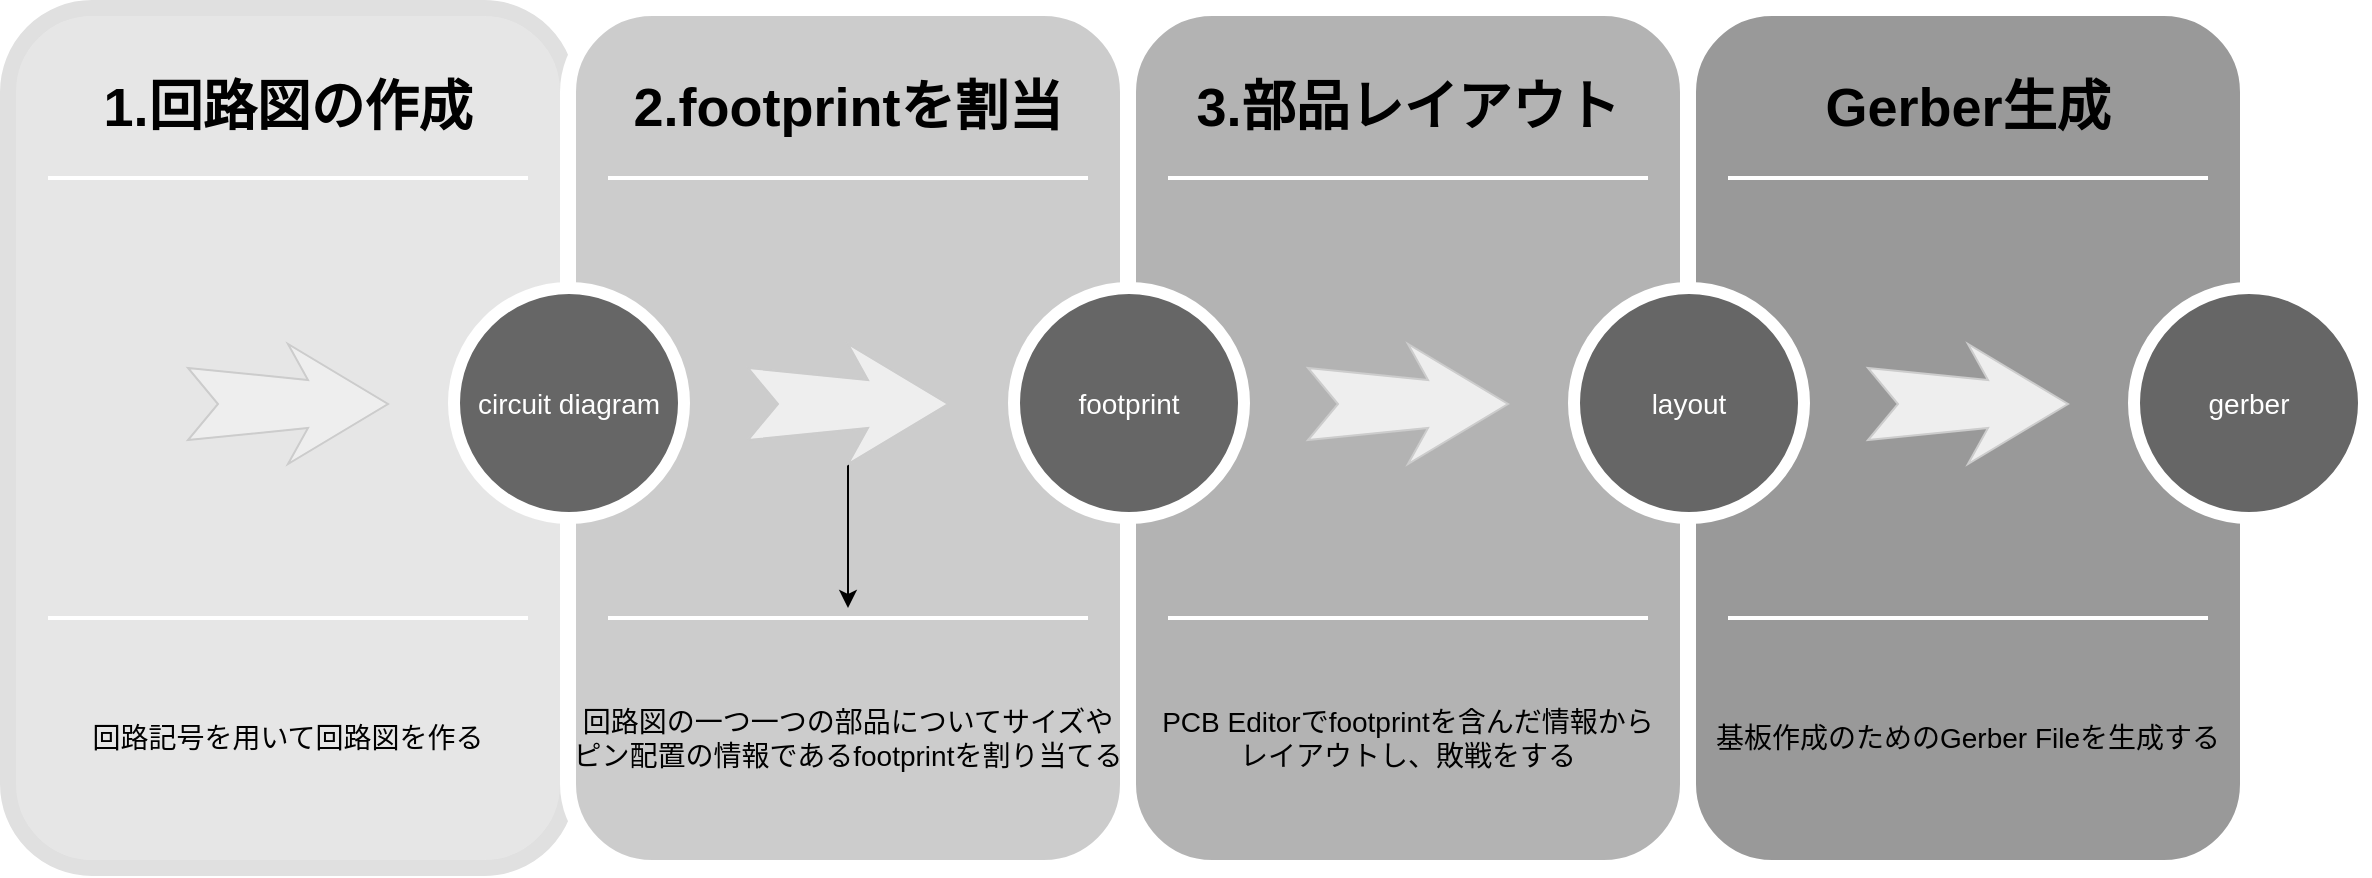 <mxfile version="20.8.16" type="device"><diagram name="Page-1" id="12e1b939-464a-85fe-373e-61e167be1490"><mxGraphModel dx="1221" dy="946" grid="1" gridSize="10" guides="1" tooltips="1" connect="1" arrows="1" fold="1" page="1" pageScale="1.5" pageWidth="1169" pageHeight="826" background="none" math="0" shadow="0"><root><mxCell id="0"/><mxCell id="1" parent="0"/><mxCell id="60da8b9f42644d3a-2" value="" style="whiteSpace=wrap;html=1;rounded=1;shadow=0;strokeWidth=8;fontSize=20;align=center;fillColor=#E6E6E6;strokeColor=#E0E0E0;" parent="1" vertex="1"><mxGeometry x="20" y="20" width="280" height="430" as="geometry"/></mxCell><mxCell id="60da8b9f42644d3a-3" value="&lt;font color=&quot;#000000&quot;&gt;1.回路図の作成&lt;/font&gt;" style="text;html=1;strokeColor=none;fillColor=none;align=center;verticalAlign=middle;whiteSpace=wrap;rounded=0;shadow=0;fontSize=27;fontColor=#FFFFFF;fontStyle=1" parent="1" vertex="1"><mxGeometry x="20" y="40" width="280" height="60" as="geometry"/></mxCell><mxCell id="60da8b9f42644d3a-4" value="回路記号を用いて回路図を作る" style="text;html=1;strokeColor=none;fillColor=none;align=center;verticalAlign=middle;whiteSpace=wrap;rounded=0;shadow=0;fontSize=14;fontColor=#000000;" parent="1" vertex="1"><mxGeometry x="20" y="340" width="280" height="90" as="geometry"/></mxCell><mxCell id="60da8b9f42644d3a-6" value="" style="line;strokeWidth=2;html=1;rounded=0;shadow=0;fontSize=27;align=center;fillColor=none;strokeColor=#FFFFFF;" parent="1" vertex="1"><mxGeometry x="40" y="100" width="240" height="10" as="geometry"/></mxCell><mxCell id="60da8b9f42644d3a-7" value="" style="line;strokeWidth=2;html=1;rounded=0;shadow=0;fontSize=27;align=center;fillColor=none;strokeColor=#FFFFFF;" parent="1" vertex="1"><mxGeometry x="40" y="320" width="240" height="10" as="geometry"/></mxCell><mxCell id="60da8b9f42644d3a-9" value="" style="html=1;shadow=0;dashed=0;align=center;verticalAlign=middle;shape=mxgraph.arrows2.stylisedArrow;dy=0.6;dx=40;notch=15;feather=0.4;rounded=0;strokeWidth=1;fontSize=27;fillColor=#eeeeee;strokeColor=#CCCCCC;" parent="1" vertex="1"><mxGeometry x="110" y="188" width="100" height="60" as="geometry"/></mxCell><mxCell id="60da8b9f42644d3a-17" value="" style="whiteSpace=wrap;html=1;rounded=1;shadow=0;strokeWidth=8;fontSize=20;align=center;fillColor=#CCCCCC;strokeColor=#FFFFFF;" parent="1" vertex="1"><mxGeometry x="300" y="20" width="280" height="430" as="geometry"/></mxCell><mxCell id="60da8b9f42644d3a-18" value="2.footprintを割当" style="text;html=1;strokeColor=none;fillColor=none;align=center;verticalAlign=middle;whiteSpace=wrap;rounded=0;shadow=0;fontSize=27;fontColor=#000000;fontStyle=1" parent="1" vertex="1"><mxGeometry x="300" y="40" width="280" height="60" as="geometry"/></mxCell><mxCell id="60da8b9f42644d3a-19" value="回路図の一つ一つの部品についてサイズやピン配置の情報であるfootprintを割り当てる" style="text;html=1;strokeColor=none;fillColor=none;align=center;verticalAlign=middle;whiteSpace=wrap;rounded=0;shadow=0;fontSize=14;fontColor=#000000;" parent="1" vertex="1"><mxGeometry x="300" y="340" width="280" height="90" as="geometry"/></mxCell><mxCell id="60da8b9f42644d3a-20" value="" style="line;strokeWidth=2;html=1;rounded=0;shadow=0;fontSize=27;align=center;fillColor=none;strokeColor=#FFFFFF;" parent="1" vertex="1"><mxGeometry x="320" y="100" width="240" height="10" as="geometry"/></mxCell><mxCell id="60da8b9f42644d3a-21" value="" style="line;strokeWidth=2;html=1;rounded=0;shadow=0;fontSize=27;align=center;fillColor=none;strokeColor=#FFFFFF;" parent="1" vertex="1"><mxGeometry x="320" y="320" width="240" height="10" as="geometry"/></mxCell><mxCell id="60da8b9f42644d3a-22" value="circuit diagram" style="ellipse;whiteSpace=wrap;html=1;rounded=0;shadow=0;strokeWidth=6;fontSize=14;align=center;fillColor=#666666;strokeColor=#FFFFFF;fontColor=#FFFFFF;" parent="1" vertex="1"><mxGeometry x="243" y="160" width="115" height="115" as="geometry"/></mxCell><mxCell id="8tzzLPFznyatfT_ZAQBf-1" value="" style="edgeStyle=orthogonalEdgeStyle;rounded=0;orthogonalLoop=1;jettySize=auto;html=1;" edge="1" parent="1" source="60da8b9f42644d3a-23" target="60da8b9f42644d3a-21"><mxGeometry relative="1" as="geometry"/></mxCell><mxCell id="60da8b9f42644d3a-23" value="" style="html=1;shadow=0;dashed=0;align=center;verticalAlign=middle;shape=mxgraph.arrows2.stylisedArrow;dy=0.6;dx=40;notch=15;feather=0.4;rounded=0;strokeWidth=1;fontSize=27;fillColor=#eeeeee;strokeColor=#CCCCCC;" parent="1" vertex="1"><mxGeometry x="390" y="188" width="100" height="60" as="geometry"/></mxCell><mxCell id="60da8b9f42644d3a-24" value="" style="whiteSpace=wrap;html=1;rounded=1;shadow=0;strokeWidth=8;fontSize=20;align=center;fillColor=#B3B3B3;strokeColor=#FFFFFF;" parent="1" vertex="1"><mxGeometry x="580" y="20" width="280" height="430" as="geometry"/></mxCell><mxCell id="60da8b9f42644d3a-25" value="3.部品レイアウト" style="text;html=1;strokeColor=none;fillColor=none;align=center;verticalAlign=middle;whiteSpace=wrap;rounded=0;shadow=0;fontSize=27;fontColor=#000000;fontStyle=1" parent="1" vertex="1"><mxGeometry x="580" y="40" width="280" height="60" as="geometry"/></mxCell><mxCell id="60da8b9f42644d3a-26" value="PCB Editorでfootprintを含んだ情報から&lt;br&gt;レイアウトし、敗戦をする" style="text;html=1;strokeColor=none;fillColor=none;align=center;verticalAlign=middle;whiteSpace=wrap;rounded=0;shadow=0;fontSize=14;fontColor=#000000;" parent="1" vertex="1"><mxGeometry x="580" y="340" width="280" height="90" as="geometry"/></mxCell><mxCell id="60da8b9f42644d3a-27" value="" style="line;strokeWidth=2;html=1;rounded=0;shadow=0;fontSize=27;align=center;fillColor=none;strokeColor=#FFFFFF;" parent="1" vertex="1"><mxGeometry x="600" y="100" width="240" height="10" as="geometry"/></mxCell><mxCell id="60da8b9f42644d3a-28" value="" style="line;strokeWidth=2;html=1;rounded=0;shadow=0;fontSize=27;align=center;fillColor=none;strokeColor=#FFFFFF;" parent="1" vertex="1"><mxGeometry x="600" y="320" width="240" height="10" as="geometry"/></mxCell><mxCell id="60da8b9f42644d3a-29" value="footprint" style="ellipse;whiteSpace=wrap;html=1;rounded=0;shadow=0;strokeWidth=6;fontSize=14;align=center;fillColor=#666666;strokeColor=#FFFFFF;fontColor=#FFFFFF;" parent="1" vertex="1"><mxGeometry x="523" y="160" width="115" height="115" as="geometry"/></mxCell><mxCell id="60da8b9f42644d3a-30" value="" style="html=1;shadow=0;dashed=0;align=center;verticalAlign=middle;shape=mxgraph.arrows2.stylisedArrow;dy=0.6;dx=40;notch=15;feather=0.4;rounded=0;strokeWidth=1;fontSize=27;fillColor=#eeeeee;strokeColor=#CCCCCC;" parent="1" vertex="1"><mxGeometry x="670" y="188" width="100" height="60" as="geometry"/></mxCell><mxCell id="60da8b9f42644d3a-31" value="" style="whiteSpace=wrap;html=1;rounded=1;shadow=0;strokeWidth=8;fontSize=20;align=center;fillColor=#999999;strokeColor=#FFFFFF;" parent="1" vertex="1"><mxGeometry x="860" y="20" width="280" height="430" as="geometry"/></mxCell><mxCell id="60da8b9f42644d3a-32" value="Gerber生成" style="text;html=1;strokeColor=none;fillColor=none;align=center;verticalAlign=middle;whiteSpace=wrap;rounded=0;shadow=0;fontSize=27;fontColor=#000000;fontStyle=1" parent="1" vertex="1"><mxGeometry x="860" y="40" width="280" height="60" as="geometry"/></mxCell><mxCell id="60da8b9f42644d3a-33" value="基板作成のためのGerber Fileを生成する" style="text;html=1;strokeColor=none;fillColor=none;align=center;verticalAlign=middle;whiteSpace=wrap;rounded=0;shadow=0;fontSize=14;fontColor=#000000;" parent="1" vertex="1"><mxGeometry x="860" y="340" width="280" height="90" as="geometry"/></mxCell><mxCell id="60da8b9f42644d3a-34" value="" style="line;strokeWidth=2;html=1;rounded=0;shadow=0;fontSize=27;align=center;fillColor=none;strokeColor=#FFFFFF;" parent="1" vertex="1"><mxGeometry x="880" y="100" width="240" height="10" as="geometry"/></mxCell><mxCell id="60da8b9f42644d3a-35" value="" style="line;strokeWidth=2;html=1;rounded=0;shadow=0;fontSize=27;align=center;fillColor=none;strokeColor=#FFFFFF;" parent="1" vertex="1"><mxGeometry x="880" y="320" width="240" height="10" as="geometry"/></mxCell><mxCell id="60da8b9f42644d3a-36" value="layout" style="ellipse;whiteSpace=wrap;html=1;rounded=0;shadow=0;strokeWidth=6;fontSize=14;align=center;fillColor=#666666;strokeColor=#FFFFFF;fontColor=#FFFFFF;" parent="1" vertex="1"><mxGeometry x="803" y="160" width="115" height="115" as="geometry"/></mxCell><mxCell id="60da8b9f42644d3a-37" value="" style="html=1;shadow=0;dashed=0;align=center;verticalAlign=middle;shape=mxgraph.arrows2.stylisedArrow;dy=0.6;dx=40;notch=15;feather=0.4;rounded=0;strokeWidth=1;fontSize=27;fillColor=#eeeeee;strokeColor=#CCCCCC;" parent="1" vertex="1"><mxGeometry x="950" y="188" width="100" height="60" as="geometry"/></mxCell><mxCell id="60da8b9f42644d3a-38" value="gerber" style="ellipse;whiteSpace=wrap;html=1;rounded=0;shadow=0;strokeWidth=6;fontSize=14;align=center;fillColor=#666666;strokeColor=#FFFFFF;fontColor=#FFFFFF;" parent="1" vertex="1"><mxGeometry x="1083" y="160" width="115" height="115" as="geometry"/></mxCell></root></mxGraphModel></diagram></mxfile>